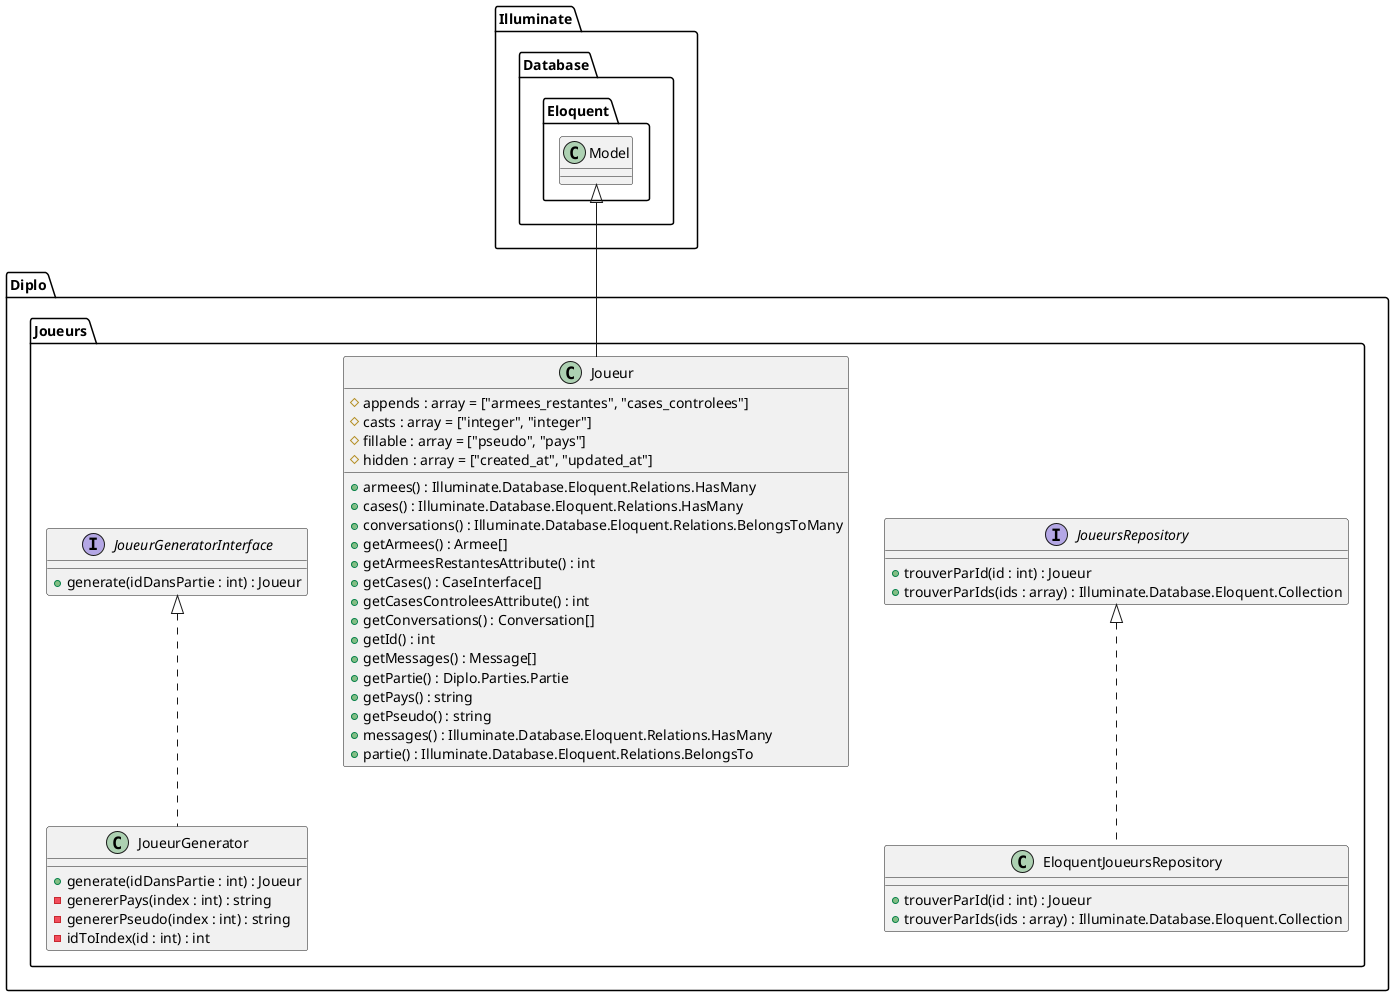 @startuml
class Diplo.Joueurs.EloquentJoueursRepository {
    +trouverParId(id : int) : Joueur
    +trouverParIds(ids : array) : Illuminate.Database.Eloquent.Collection
}
class Diplo.Joueurs.EloquentJoueursRepository implements Diplo.Joueurs.JoueursRepository
interface Diplo.Joueurs.JoueursRepository {
    +trouverParId(id : int) : Joueur
    +trouverParIds(ids : array) : Illuminate.Database.Eloquent.Collection
}
class Diplo.Joueurs.Joueur {
    #appends : array = ["armees_restantes", "cases_controlees"]
    #casts : array = ["integer", "integer"]
    #fillable : array = ["pseudo", "pays"]
    #hidden : array = ["created_at", "updated_at"]
    +armees() : Illuminate.Database.Eloquent.Relations.HasMany
    +cases() : Illuminate.Database.Eloquent.Relations.HasMany
    +conversations() : Illuminate.Database.Eloquent.Relations.BelongsToMany
    +getArmees() : Armee[]
    +getArmeesRestantesAttribute() : int
    +getCases() : CaseInterface[]
    +getCasesControleesAttribute() : int
    +getConversations() : Conversation[]
    +getId() : int
    +getMessages() : Message[]
    +getPartie() : Diplo.Parties.Partie
    +getPays() : string
    +getPseudo() : string
    +messages() : Illuminate.Database.Eloquent.Relations.HasMany
    +partie() : Illuminate.Database.Eloquent.Relations.BelongsTo
}
class Diplo.Joueurs.Joueur extends Illuminate.Database.Eloquent.Model
interface Diplo.Joueurs.JoueurGeneratorInterface {
    +generate(idDansPartie : int) : Joueur
}
class Diplo.Joueurs.JoueurGenerator {
    +generate(idDansPartie : int) : Joueur
    -genererPays(index : int) : string
    -genererPseudo(index : int) : string
    -idToIndex(id : int) : int
}
class Diplo.Joueurs.JoueurGenerator implements Diplo.Joueurs.JoueurGeneratorInterface
@enduml
